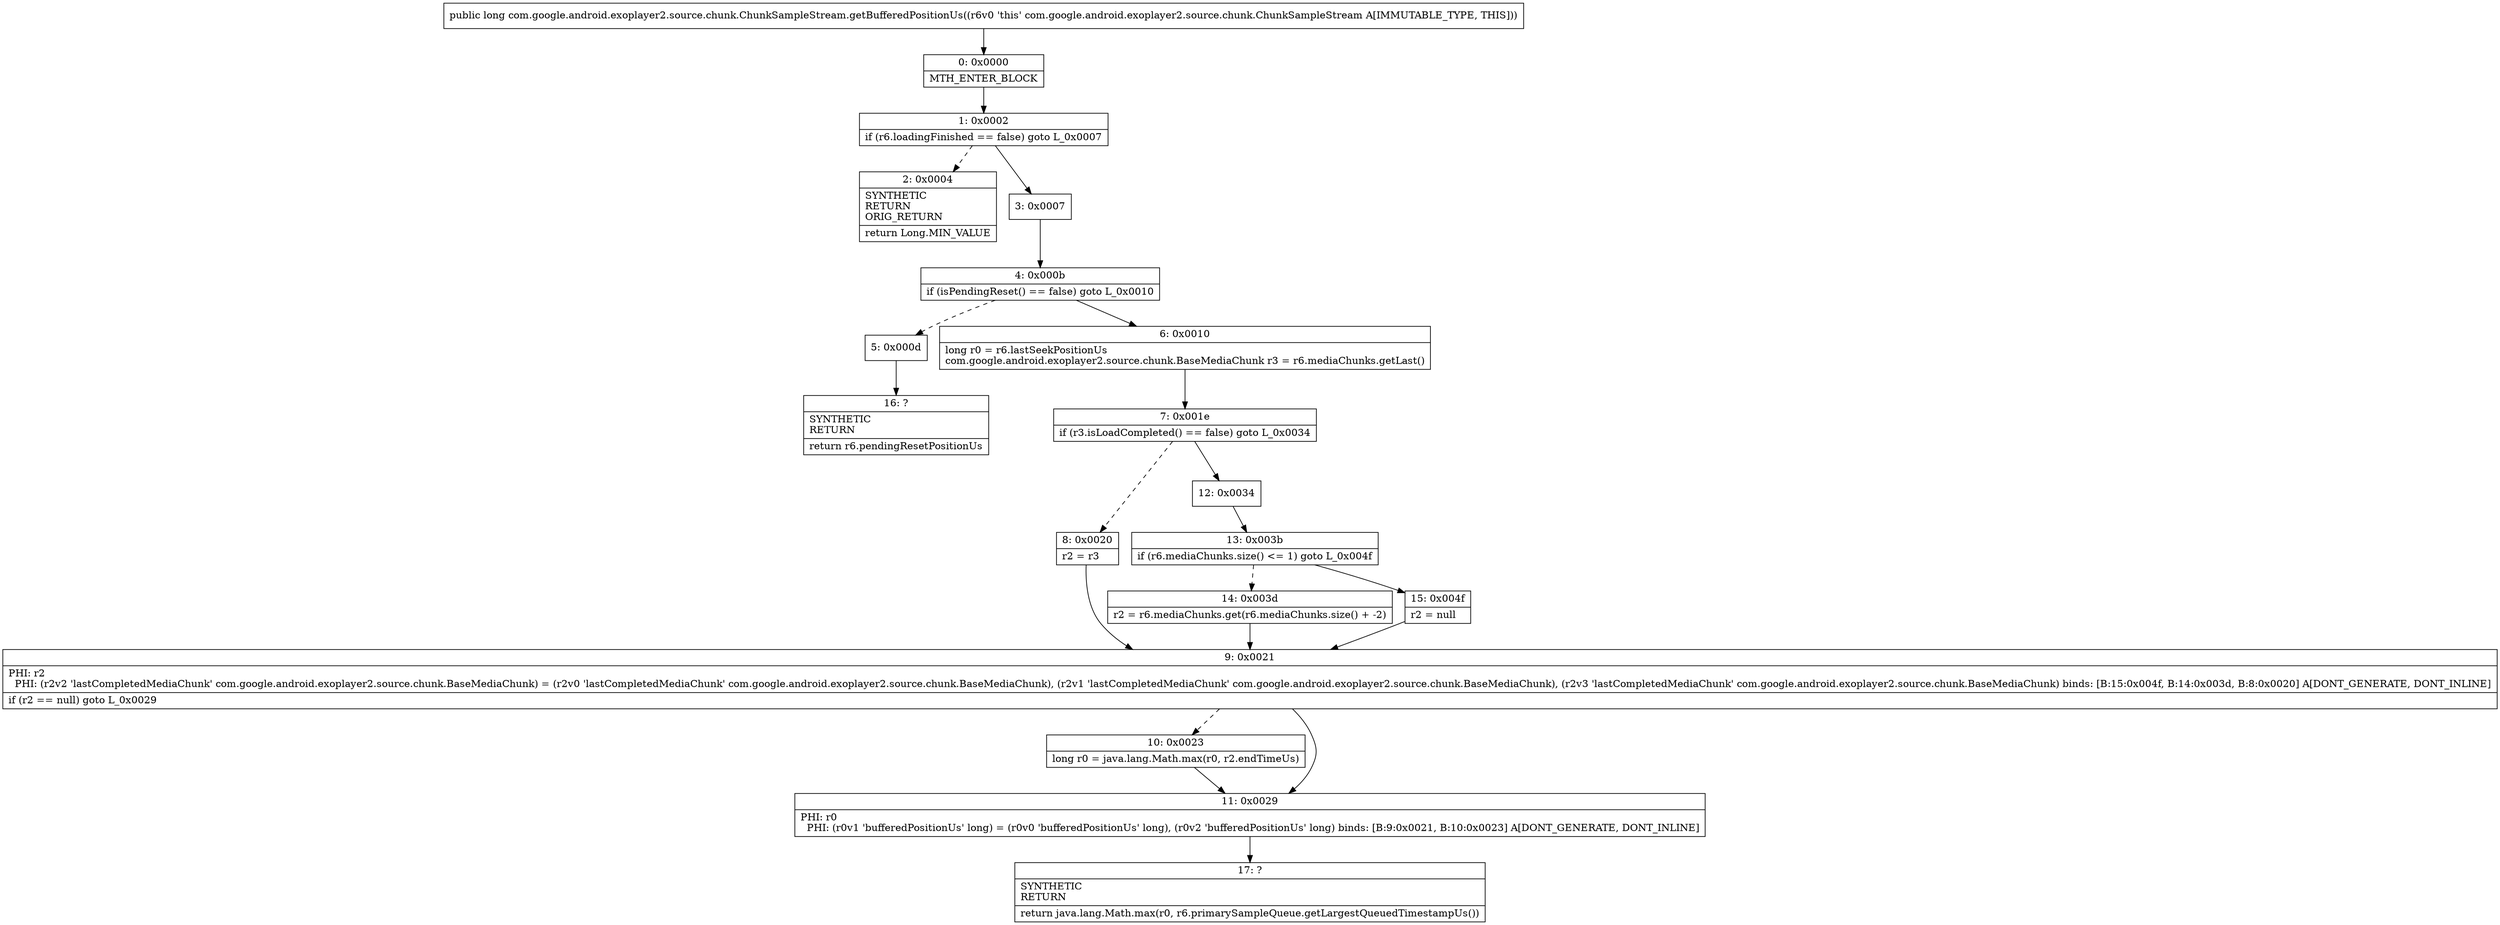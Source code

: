 digraph "CFG forcom.google.android.exoplayer2.source.chunk.ChunkSampleStream.getBufferedPositionUs()J" {
Node_0 [shape=record,label="{0\:\ 0x0000|MTH_ENTER_BLOCK\l}"];
Node_1 [shape=record,label="{1\:\ 0x0002|if (r6.loadingFinished == false) goto L_0x0007\l}"];
Node_2 [shape=record,label="{2\:\ 0x0004|SYNTHETIC\lRETURN\lORIG_RETURN\l|return Long.MIN_VALUE\l}"];
Node_3 [shape=record,label="{3\:\ 0x0007}"];
Node_4 [shape=record,label="{4\:\ 0x000b|if (isPendingReset() == false) goto L_0x0010\l}"];
Node_5 [shape=record,label="{5\:\ 0x000d}"];
Node_6 [shape=record,label="{6\:\ 0x0010|long r0 = r6.lastSeekPositionUs\lcom.google.android.exoplayer2.source.chunk.BaseMediaChunk r3 = r6.mediaChunks.getLast()\l}"];
Node_7 [shape=record,label="{7\:\ 0x001e|if (r3.isLoadCompleted() == false) goto L_0x0034\l}"];
Node_8 [shape=record,label="{8\:\ 0x0020|r2 = r3\l}"];
Node_9 [shape=record,label="{9\:\ 0x0021|PHI: r2 \l  PHI: (r2v2 'lastCompletedMediaChunk' com.google.android.exoplayer2.source.chunk.BaseMediaChunk) = (r2v0 'lastCompletedMediaChunk' com.google.android.exoplayer2.source.chunk.BaseMediaChunk), (r2v1 'lastCompletedMediaChunk' com.google.android.exoplayer2.source.chunk.BaseMediaChunk), (r2v3 'lastCompletedMediaChunk' com.google.android.exoplayer2.source.chunk.BaseMediaChunk) binds: [B:15:0x004f, B:14:0x003d, B:8:0x0020] A[DONT_GENERATE, DONT_INLINE]\l|if (r2 == null) goto L_0x0029\l}"];
Node_10 [shape=record,label="{10\:\ 0x0023|long r0 = java.lang.Math.max(r0, r2.endTimeUs)\l}"];
Node_11 [shape=record,label="{11\:\ 0x0029|PHI: r0 \l  PHI: (r0v1 'bufferedPositionUs' long) = (r0v0 'bufferedPositionUs' long), (r0v2 'bufferedPositionUs' long) binds: [B:9:0x0021, B:10:0x0023] A[DONT_GENERATE, DONT_INLINE]\l}"];
Node_12 [shape=record,label="{12\:\ 0x0034}"];
Node_13 [shape=record,label="{13\:\ 0x003b|if (r6.mediaChunks.size() \<= 1) goto L_0x004f\l}"];
Node_14 [shape=record,label="{14\:\ 0x003d|r2 = r6.mediaChunks.get(r6.mediaChunks.size() + \-2)\l}"];
Node_15 [shape=record,label="{15\:\ 0x004f|r2 = null\l}"];
Node_16 [shape=record,label="{16\:\ ?|SYNTHETIC\lRETURN\l|return r6.pendingResetPositionUs\l}"];
Node_17 [shape=record,label="{17\:\ ?|SYNTHETIC\lRETURN\l|return java.lang.Math.max(r0, r6.primarySampleQueue.getLargestQueuedTimestampUs())\l}"];
MethodNode[shape=record,label="{public long com.google.android.exoplayer2.source.chunk.ChunkSampleStream.getBufferedPositionUs((r6v0 'this' com.google.android.exoplayer2.source.chunk.ChunkSampleStream A[IMMUTABLE_TYPE, THIS])) }"];
MethodNode -> Node_0;
Node_0 -> Node_1;
Node_1 -> Node_2[style=dashed];
Node_1 -> Node_3;
Node_3 -> Node_4;
Node_4 -> Node_5[style=dashed];
Node_4 -> Node_6;
Node_5 -> Node_16;
Node_6 -> Node_7;
Node_7 -> Node_8[style=dashed];
Node_7 -> Node_12;
Node_8 -> Node_9;
Node_9 -> Node_10[style=dashed];
Node_9 -> Node_11;
Node_10 -> Node_11;
Node_11 -> Node_17;
Node_12 -> Node_13;
Node_13 -> Node_14[style=dashed];
Node_13 -> Node_15;
Node_14 -> Node_9;
Node_15 -> Node_9;
}

